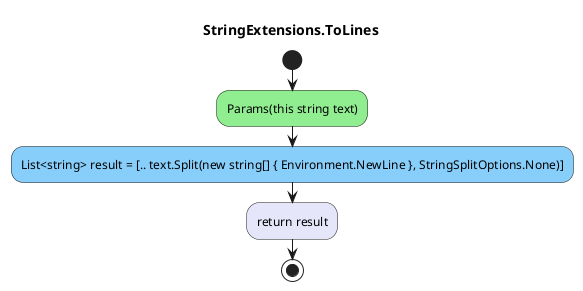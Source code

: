 @startuml StringExtensions.ToLines
title StringExtensions.ToLines
start
#LightGreen:Params(this string text);
#LightSkyBlue:List<string> result = [.. text.Split(new string[] { Environment.NewLine }, StringSplitOptions.None)];
#Lavender:return result;
stop
@enduml
